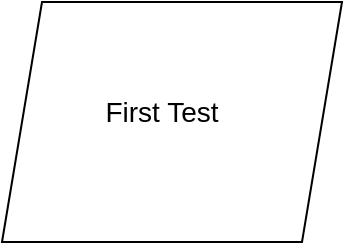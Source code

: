 <mxfile version="20.2.8" type="device"><diagram id="8PhqYPFfH67LWasKNIb9" name="第 1 页"><mxGraphModel dx="1296" dy="1049" grid="1" gridSize="10" guides="1" tooltips="1" connect="1" arrows="1" fold="1" page="1" pageScale="1" pageWidth="827" pageHeight="1169" math="0" shadow="0"><root><mxCell id="0"/><mxCell id="1" parent="0"/><mxCell id="u50hcejDdENQDDKLnRpe-1" value="" style="shape=parallelogram;perimeter=parallelogramPerimeter;whiteSpace=wrap;html=1;fixedSize=1;" vertex="1" parent="1"><mxGeometry x="180" y="110" width="170" height="120" as="geometry"/></mxCell><mxCell id="u50hcejDdENQDDKLnRpe-2" value="&lt;font style=&quot;font-size: 14px;&quot;&gt;First Test&lt;/font&gt;" style="text;html=1;strokeColor=none;fillColor=none;align=center;verticalAlign=middle;whiteSpace=wrap;rounded=0;" vertex="1" parent="1"><mxGeometry x="230" y="140" width="60" height="50" as="geometry"/></mxCell></root></mxGraphModel></diagram></mxfile>